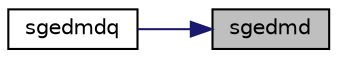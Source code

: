 digraph "sgedmd"
{
 // LATEX_PDF_SIZE
  edge [fontname="Helvetica",fontsize="10",labelfontname="Helvetica",labelfontsize="10"];
  node [fontname="Helvetica",fontsize="10",shape=record];
  rankdir="RL";
  Node1 [label="sgedmd",height=0.2,width=0.4,color="black", fillcolor="grey75", style="filled", fontcolor="black",tooltip="SGEDMD computes the Dynamic Mode Decomposition (DMD) for a pair of data snapshot matrices."];
  Node1 -> Node2 [dir="back",color="midnightblue",fontsize="10",style="solid",fontname="Helvetica"];
  Node2 [label="sgedmdq",height=0.2,width=0.4,color="black", fillcolor="white", style="filled",URL="$sgedmdq_8f90.html#a1d1fe0497679b62b0084bfbdf54063f2",tooltip="SGEDMDQ computes the Dynamic Mode Decomposition (DMD) for a pair of data snapshot matrices."];
}
